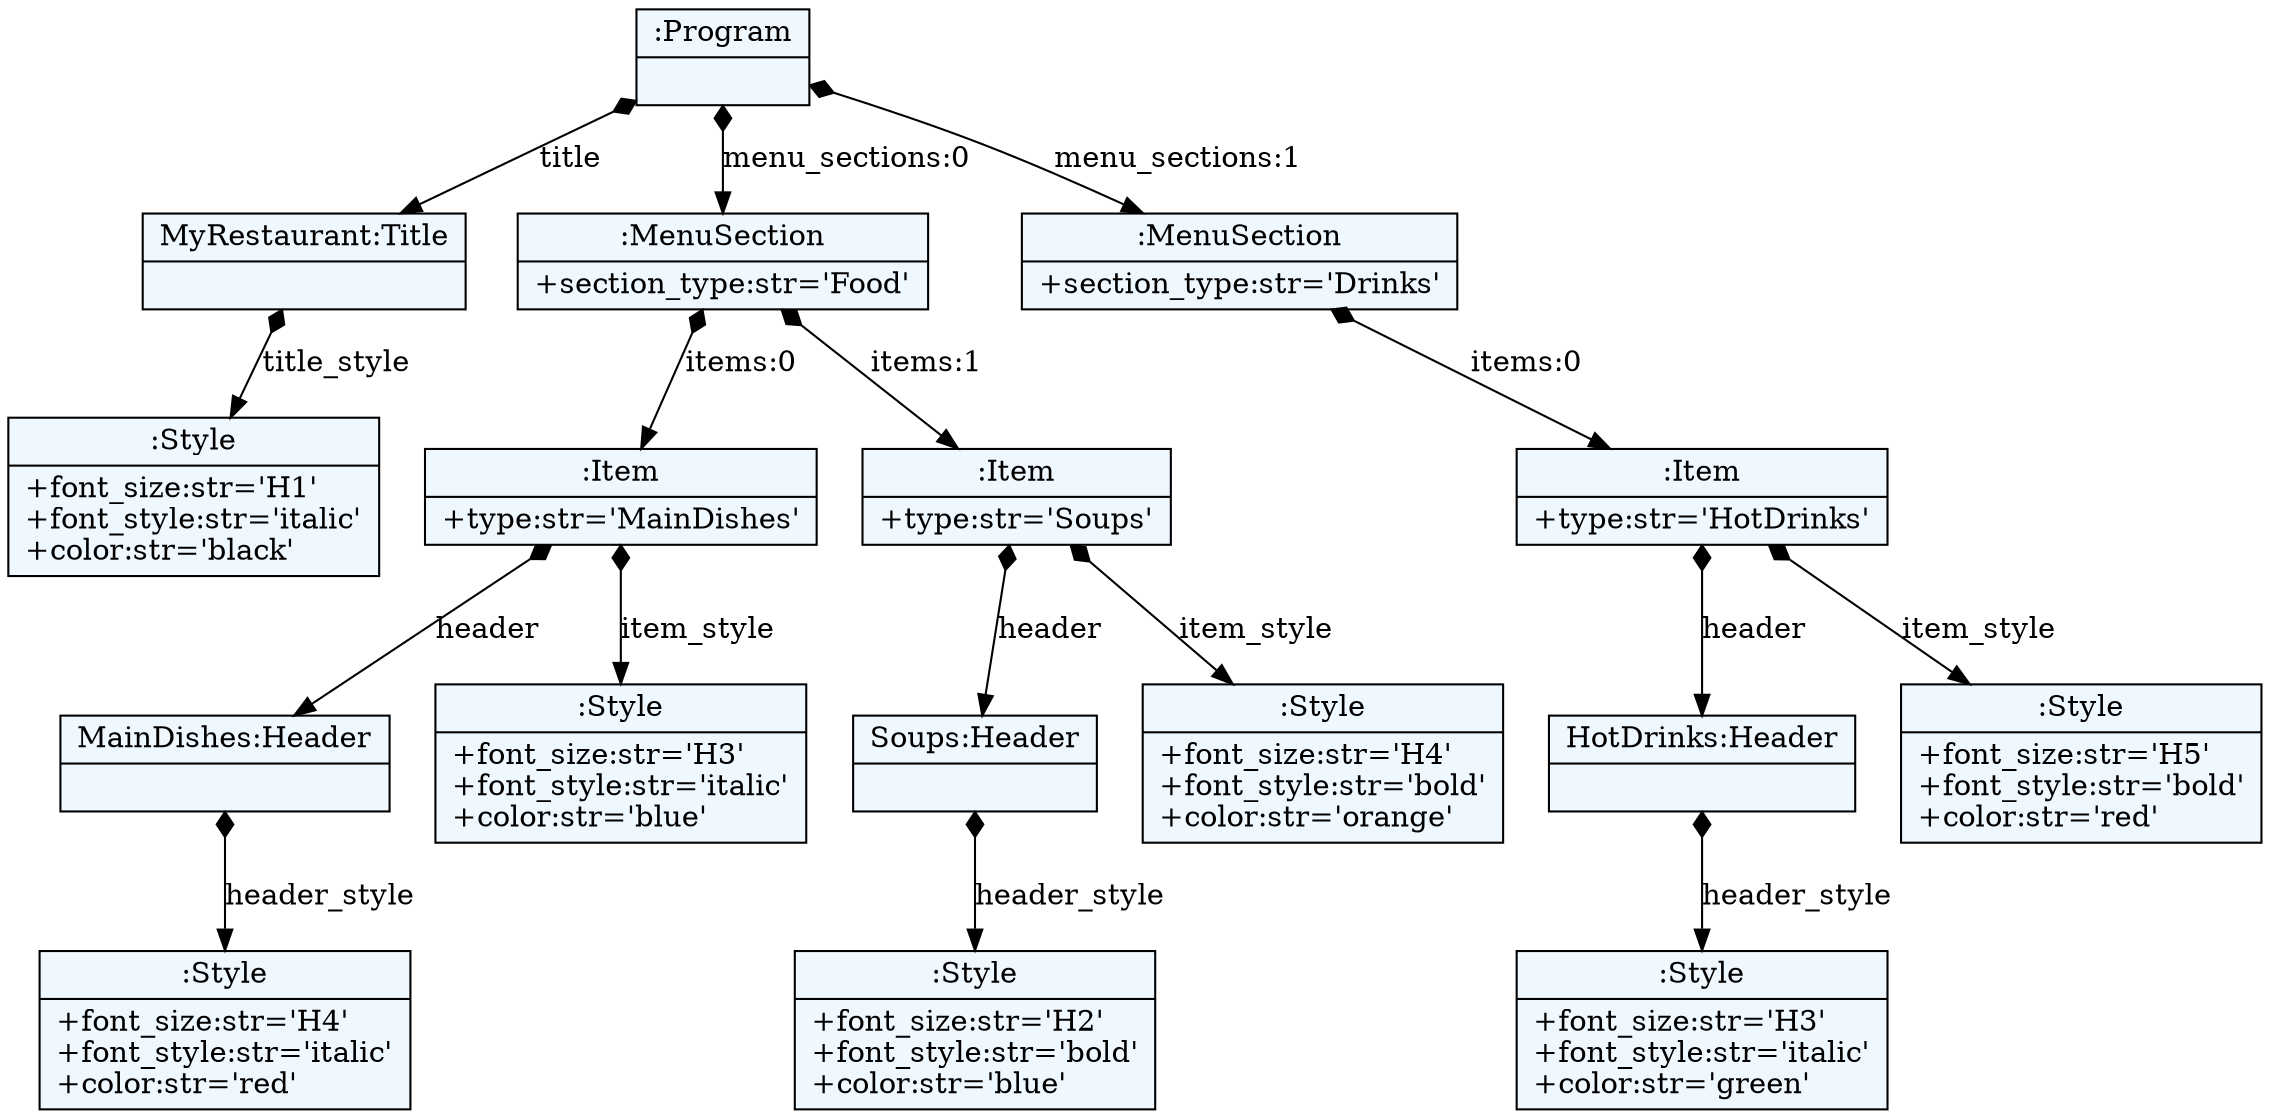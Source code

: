 
    digraph textX {
    fontname = "Bitstream Vera Sans"
    fontsize = 8
    node[
        shape=record,
        style=filled,
        fillcolor=aliceblue
    ]
    nodesep = 0.3
    edge[dir=black,arrowtail=empty]


1697982276752 -> 1697982275888 [label="title" arrowtail=diamond dir=both]
1697982275888 -> 1697982276656 [label="title_style" arrowtail=diamond dir=both]
1697982276656[label="{:Style|+font_size:str='H1'\l+font_style:str='italic'\l+color:str='black'\l}"]
1697982275888[label="{MyRestaurant:Title|}"]
1697982276752 -> 1697982279296 [label="menu_sections:0" arrowtail=diamond dir=both]
1697982279296 -> 1697982278720 [label="items:0" arrowtail=diamond dir=both]
1697982278720 -> 1697982275984 [label="header" arrowtail=diamond dir=both]
1697982275984 -> 1697982276464 [label="header_style" arrowtail=diamond dir=both]
1697982276464[label="{:Style|+font_size:str='H4'\l+font_style:str='italic'\l+color:str='red'\l}"]
1697982275984[label="{MainDishes:Header|}"]
1697982278720 -> 1697982275744 [label="item_style" arrowtail=diamond dir=both]
1697982275744[label="{:Style|+font_size:str='H3'\l+font_style:str='italic'\l+color:str='blue'\l}"]
1697982278720[label="{:Item|+type:str='MainDishes'\l}"]
1697982279296 -> 1697982277376 [label="items:1" arrowtail=diamond dir=both]
1697982277376 -> 1697982279632 [label="header" arrowtail=diamond dir=both]
1697982279632 -> 1697982277040 [label="header_style" arrowtail=diamond dir=both]
1697982277040[label="{:Style|+font_size:str='H2'\l+font_style:str='bold'\l+color:str='blue'\l}"]
1697982279632[label="{Soups:Header|}"]
1697982277376 -> 1697982279152 [label="item_style" arrowtail=diamond dir=both]
1697982279152[label="{:Style|+font_size:str='H4'\l+font_style:str='bold'\l+color:str='orange'\l}"]
1697982277376[label="{:Item|+type:str='Soups'\l}"]
1697982279296[label="{:MenuSection|+section_type:str='Food'\l}"]
1697982276752 -> 1697982275840 [label="menu_sections:1" arrowtail=diamond dir=both]
1697982275840 -> 1697982278000 [label="items:0" arrowtail=diamond dir=both]
1697982278000 -> 1697982275936 [label="header" arrowtail=diamond dir=both]
1697982275936 -> 1697982303296 [label="header_style" arrowtail=diamond dir=both]
1697982303296[label="{:Style|+font_size:str='H3'\l+font_style:str='italic'\l+color:str='green'\l}"]
1697982275936[label="{HotDrinks:Header|}"]
1697982278000 -> 1697982302960 [label="item_style" arrowtail=diamond dir=both]
1697982302960[label="{:Style|+font_size:str='H5'\l+font_style:str='bold'\l+color:str='red'\l}"]
1697982278000[label="{:Item|+type:str='HotDrinks'\l}"]
1697982275840[label="{:MenuSection|+section_type:str='Drinks'\l}"]
1697982276752[label="{:Program|}"]

}
